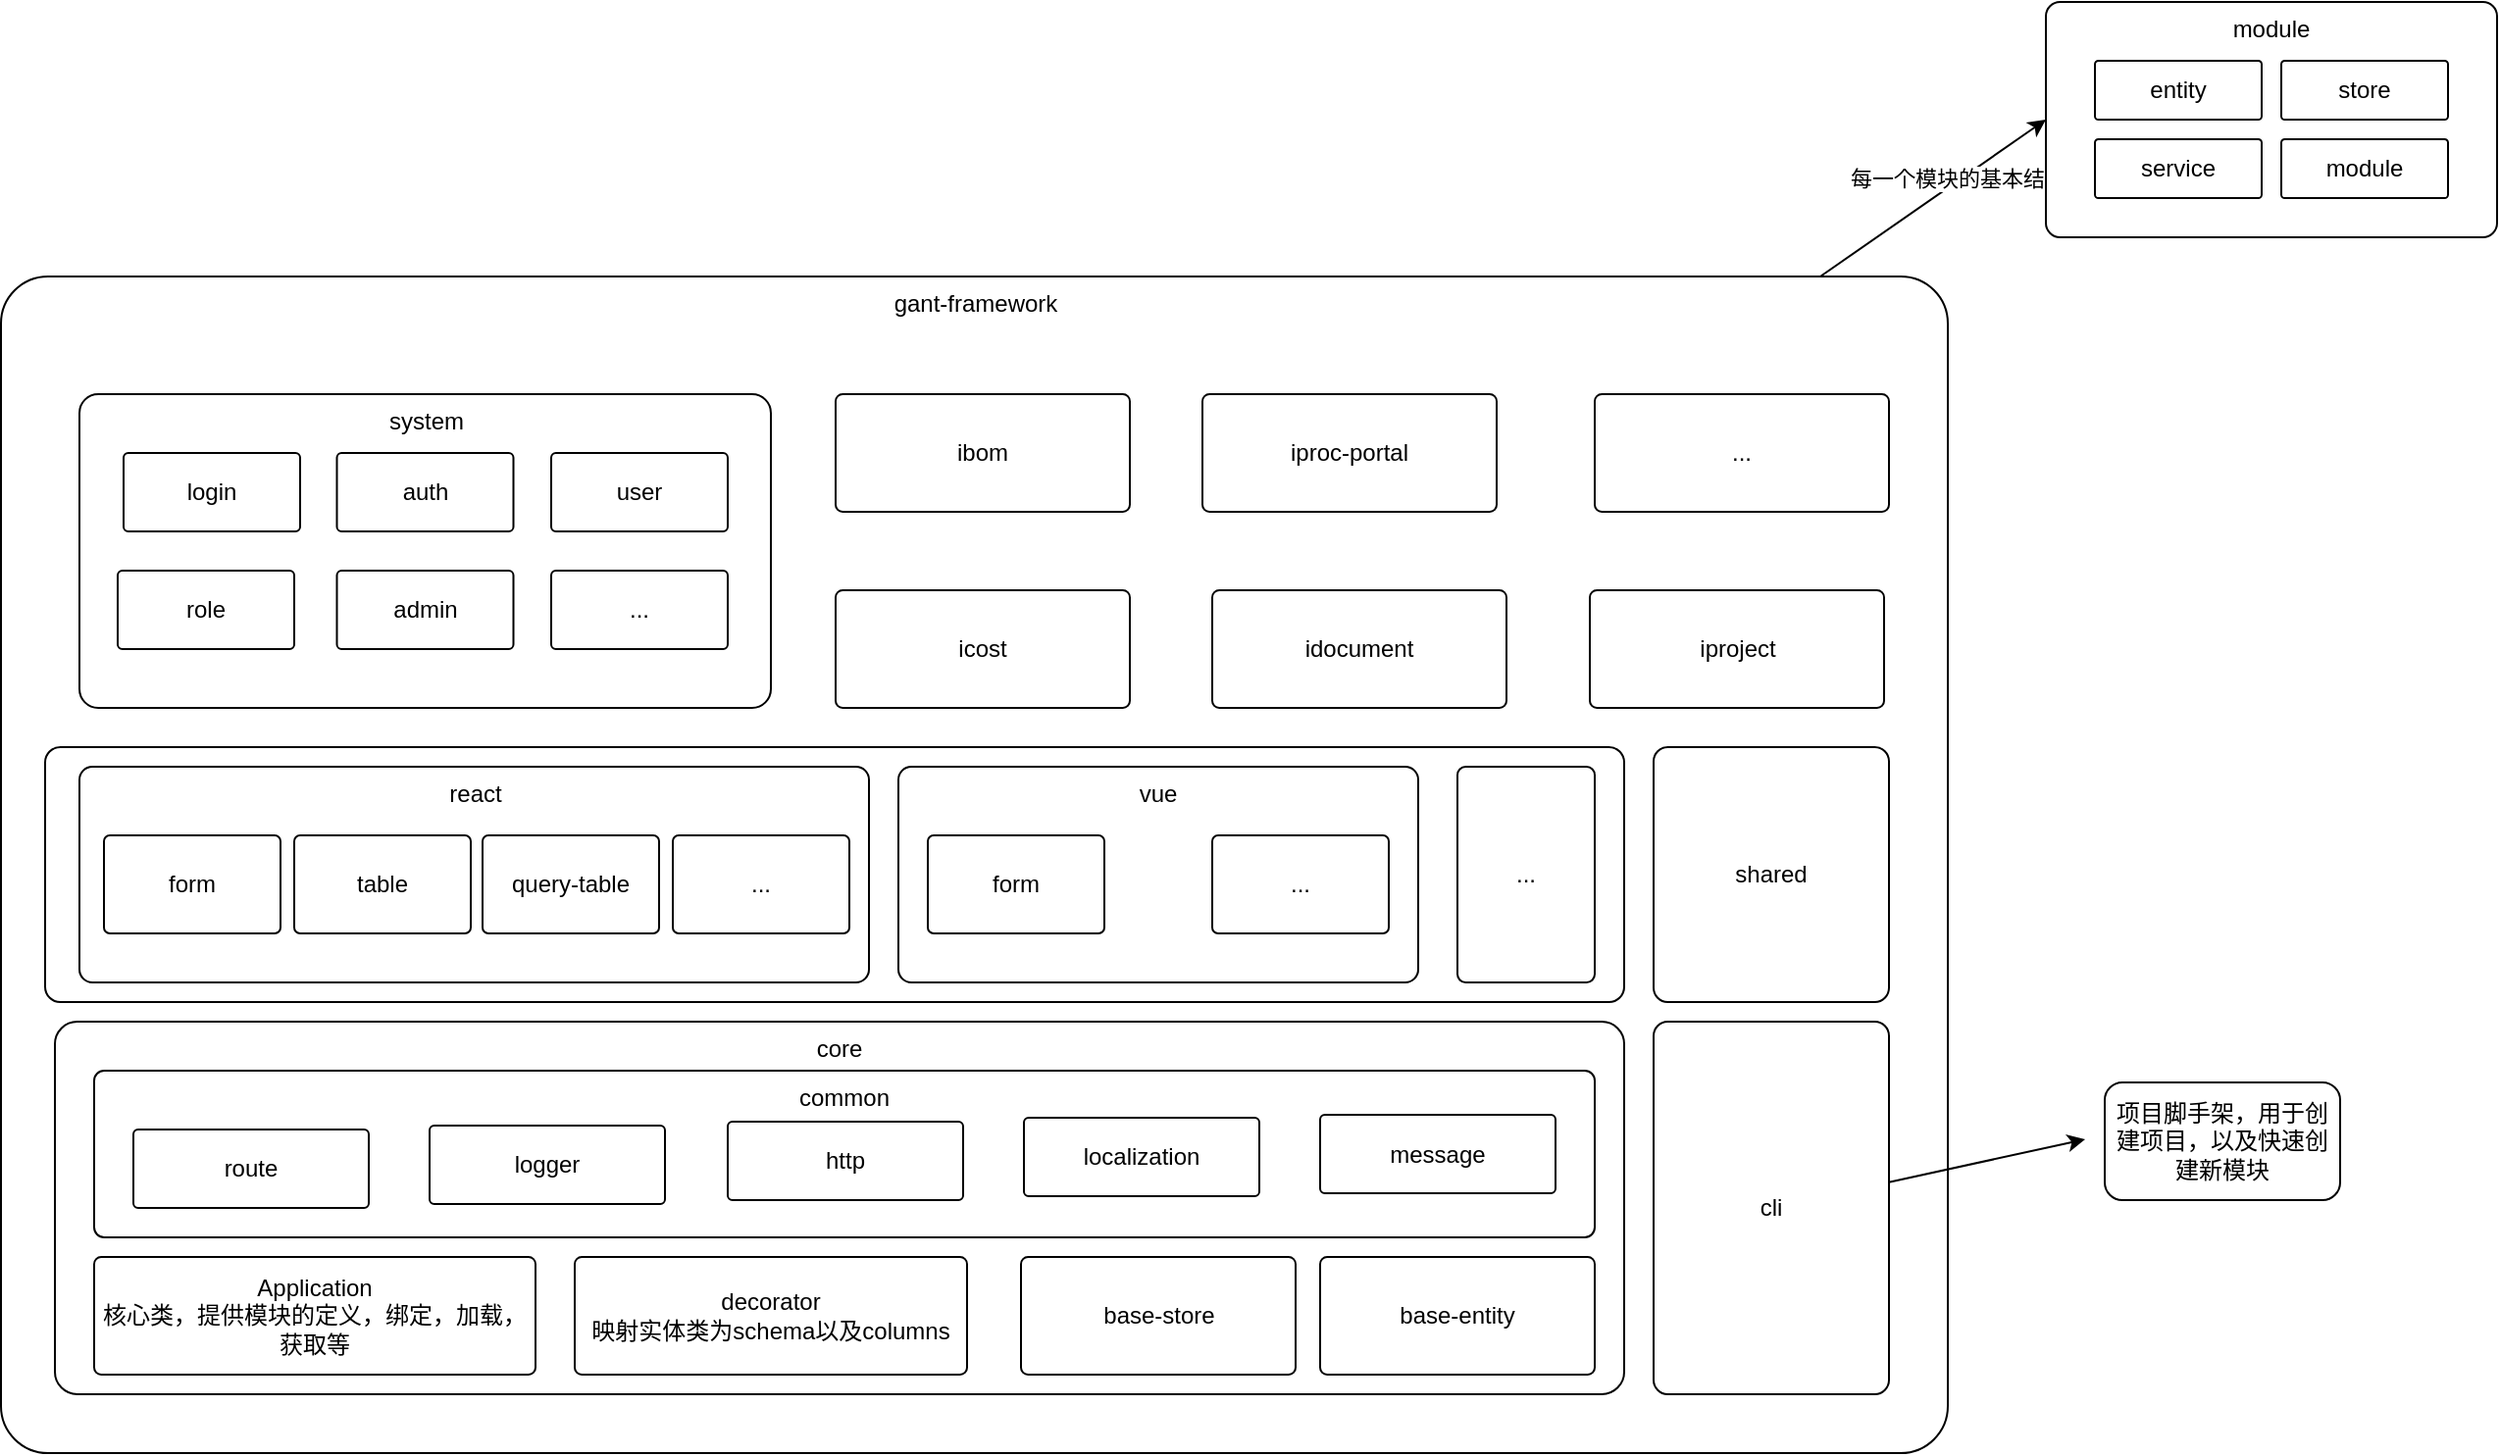 <mxfile version="22.0.8" type="github">
  <diagram id="kgpKYQtTHZ0yAKxKKP6v" name="Page-1">
    <mxGraphModel dx="2577" dy="2094" grid="1" gridSize="10" guides="1" tooltips="1" connect="1" arrows="1" fold="1" page="1" pageScale="1" pageWidth="850" pageHeight="1100" math="0" shadow="0">
      <root>
        <mxCell id="0" />
        <mxCell id="1" parent="0" />
        <mxCell id="YneX30xNPcTpUWR3u8-_-6" value="gant-framework" style="rounded=1;whiteSpace=wrap;html=1;glass=0;shadow=0;allowArrows=1;connectable=1;arcSize=4;verticalAlign=top;" vertex="1" parent="1">
          <mxGeometry x="-442.5" y="-830" width="992.5" height="600" as="geometry" />
        </mxCell>
        <mxCell id="YneX30xNPcTpUWR3u8-_-34" value="" style="rounded=1;whiteSpace=wrap;html=1;arcSize=6;" vertex="1" parent="1">
          <mxGeometry x="-420" y="-590" width="805" height="130" as="geometry" />
        </mxCell>
        <mxCell id="YneX30xNPcTpUWR3u8-_-7" value="core" style="rounded=1;whiteSpace=wrap;html=1;labelPosition=center;verticalLabelPosition=middle;align=center;verticalAlign=top;arcSize=6;" vertex="1" parent="1">
          <mxGeometry x="-415" y="-450" width="800" height="190" as="geometry" />
        </mxCell>
        <mxCell id="YneX30xNPcTpUWR3u8-_-8" value="react" style="rounded=1;whiteSpace=wrap;html=1;verticalAlign=top;arcSize=6;" vertex="1" parent="1">
          <mxGeometry x="-402.5" y="-580" width="402.5" height="110" as="geometry" />
        </mxCell>
        <mxCell id="YneX30xNPcTpUWR3u8-_-9" value="vue" style="rounded=1;whiteSpace=wrap;html=1;verticalAlign=top;arcSize=6;" vertex="1" parent="1">
          <mxGeometry x="15" y="-580" width="265" height="110" as="geometry" />
        </mxCell>
        <mxCell id="YneX30xNPcTpUWR3u8-_-10" value="system" style="rounded=1;whiteSpace=wrap;html=1;verticalAlign=top;arcSize=6;" vertex="1" parent="1">
          <mxGeometry x="-402.5" y="-770" width="352.5" height="160" as="geometry" />
        </mxCell>
        <mxCell id="YneX30xNPcTpUWR3u8-_-11" value="shared" style="rounded=1;whiteSpace=wrap;html=1;arcSize=6;" vertex="1" parent="1">
          <mxGeometry x="400" y="-590" width="120" height="130" as="geometry" />
        </mxCell>
        <mxCell id="YneX30xNPcTpUWR3u8-_-12" value="base-entity" style="rounded=1;whiteSpace=wrap;html=1;arcSize=6;" vertex="1" parent="1">
          <mxGeometry x="230" y="-330" width="140" height="60" as="geometry" />
        </mxCell>
        <mxCell id="YneX30xNPcTpUWR3u8-_-13" value="Application&lt;br&gt;核心类，提供模块的定义，绑定，加载，获取等" style="rounded=1;whiteSpace=wrap;html=1;arcSize=6;" vertex="1" parent="1">
          <mxGeometry x="-395" y="-330" width="225" height="60" as="geometry" />
        </mxCell>
        <mxCell id="YneX30xNPcTpUWR3u8-_-18" value="decorator&lt;br&gt;映射实体类为schema以及columns" style="rounded=1;whiteSpace=wrap;html=1;arcSize=6;" vertex="1" parent="1">
          <mxGeometry x="-150" y="-330" width="200" height="60" as="geometry" />
        </mxCell>
        <mxCell id="YneX30xNPcTpUWR3u8-_-20" value="base-store" style="rounded=1;whiteSpace=wrap;html=1;arcSize=6;" vertex="1" parent="1">
          <mxGeometry x="77.5" y="-330" width="140" height="60" as="geometry" />
        </mxCell>
        <mxCell id="YneX30xNPcTpUWR3u8-_-22" value="form" style="rounded=1;whiteSpace=wrap;html=1;arcSize=6;" vertex="1" parent="1">
          <mxGeometry x="-390" y="-545" width="90" height="50" as="geometry" />
        </mxCell>
        <mxCell id="YneX30xNPcTpUWR3u8-_-23" value="table" style="rounded=1;whiteSpace=wrap;html=1;arcSize=6;" vertex="1" parent="1">
          <mxGeometry x="-293" y="-545" width="90" height="50" as="geometry" />
        </mxCell>
        <mxCell id="YneX30xNPcTpUWR3u8-_-24" value="query-table" style="rounded=1;whiteSpace=wrap;html=1;arcSize=6;" vertex="1" parent="1">
          <mxGeometry x="-197" y="-545" width="90" height="50" as="geometry" />
        </mxCell>
        <mxCell id="YneX30xNPcTpUWR3u8-_-25" value="cli" style="rounded=1;whiteSpace=wrap;html=1;arcSize=6;" vertex="1" parent="1">
          <mxGeometry x="400" y="-450" width="120" height="190" as="geometry" />
        </mxCell>
        <mxCell id="YneX30xNPcTpUWR3u8-_-27" value="icost" style="rounded=1;whiteSpace=wrap;html=1;arcSize=6;" vertex="1" parent="1">
          <mxGeometry x="-17" y="-670" width="150" height="60" as="geometry" />
        </mxCell>
        <mxCell id="YneX30xNPcTpUWR3u8-_-28" value="idocument" style="rounded=1;whiteSpace=wrap;html=1;arcSize=6;" vertex="1" parent="1">
          <mxGeometry x="175" y="-670" width="150" height="60" as="geometry" />
        </mxCell>
        <mxCell id="YneX30xNPcTpUWR3u8-_-29" value="iproc-portal" style="rounded=1;whiteSpace=wrap;html=1;arcSize=6;" vertex="1" parent="1">
          <mxGeometry x="170" y="-770" width="150" height="60" as="geometry" />
        </mxCell>
        <mxCell id="YneX30xNPcTpUWR3u8-_-30" value="iproject" style="rounded=1;whiteSpace=wrap;html=1;arcSize=6;" vertex="1" parent="1">
          <mxGeometry x="367.5" y="-670" width="150" height="60" as="geometry" />
        </mxCell>
        <mxCell id="YneX30xNPcTpUWR3u8-_-31" value="ibom" style="rounded=1;whiteSpace=wrap;html=1;arcSize=6;" vertex="1" parent="1">
          <mxGeometry x="-17" y="-770" width="150" height="60" as="geometry" />
        </mxCell>
        <mxCell id="YneX30xNPcTpUWR3u8-_-32" value="..." style="rounded=1;whiteSpace=wrap;html=1;arcSize=6;" vertex="1" parent="1">
          <mxGeometry x="370" y="-770" width="150" height="60" as="geometry" />
        </mxCell>
        <mxCell id="YneX30xNPcTpUWR3u8-_-33" value="..." style="rounded=1;whiteSpace=wrap;html=1;verticalAlign=middle;arcSize=6;" vertex="1" parent="1">
          <mxGeometry x="300" y="-580" width="70" height="110" as="geometry" />
        </mxCell>
        <mxCell id="YneX30xNPcTpUWR3u8-_-35" value="..." style="rounded=1;whiteSpace=wrap;html=1;arcSize=6;" vertex="1" parent="1">
          <mxGeometry x="-100" y="-545" width="90" height="50" as="geometry" />
        </mxCell>
        <mxCell id="YneX30xNPcTpUWR3u8-_-36" value="..." style="rounded=1;whiteSpace=wrap;html=1;arcSize=6;" vertex="1" parent="1">
          <mxGeometry x="175" y="-545" width="90" height="50" as="geometry" />
        </mxCell>
        <mxCell id="YneX30xNPcTpUWR3u8-_-37" value="" style="endArrow=classic;html=1;rounded=0;entryX=0;entryY=0.5;entryDx=0;entryDy=0;arcSize=6;" edge="1" parent="1" source="YneX30xNPcTpUWR3u8-_-6" target="YneX30xNPcTpUWR3u8-_-1">
          <mxGeometry width="50" height="50" relative="1" as="geometry">
            <mxPoint x="-20" y="-690" as="sourcePoint" />
            <mxPoint x="30" y="-740" as="targetPoint" />
          </mxGeometry>
        </mxCell>
        <mxCell id="YneX30xNPcTpUWR3u8-_-38" value="每一个模块的基本结构" style="edgeLabel;html=1;align=center;verticalAlign=middle;resizable=0;points=[];arcSize=6;" vertex="1" connectable="0" parent="YneX30xNPcTpUWR3u8-_-37">
          <mxGeometry x="0.23" y="1" relative="1" as="geometry">
            <mxPoint as="offset" />
          </mxGeometry>
        </mxCell>
        <mxCell id="YneX30xNPcTpUWR3u8-_-41" value="login" style="rounded=1;whiteSpace=wrap;html=1;arcSize=6;" vertex="1" parent="1">
          <mxGeometry x="-380" y="-740" width="90" height="40" as="geometry" />
        </mxCell>
        <mxCell id="YneX30xNPcTpUWR3u8-_-42" value="auth" style="rounded=1;whiteSpace=wrap;html=1;arcSize=6;" vertex="1" parent="1">
          <mxGeometry x="-271.25" y="-740" width="90" height="40" as="geometry" />
        </mxCell>
        <mxCell id="YneX30xNPcTpUWR3u8-_-43" value="user" style="rounded=1;whiteSpace=wrap;html=1;arcSize=6;" vertex="1" parent="1">
          <mxGeometry x="-162" y="-740" width="90" height="40" as="geometry" />
        </mxCell>
        <mxCell id="YneX30xNPcTpUWR3u8-_-45" value="role" style="rounded=1;whiteSpace=wrap;html=1;arcSize=6;" vertex="1" parent="1">
          <mxGeometry x="-383" y="-680" width="90" height="40" as="geometry" />
        </mxCell>
        <mxCell id="YneX30xNPcTpUWR3u8-_-46" value="admin" style="rounded=1;whiteSpace=wrap;html=1;arcSize=6;" vertex="1" parent="1">
          <mxGeometry x="-271.25" y="-680" width="90" height="40" as="geometry" />
        </mxCell>
        <mxCell id="YneX30xNPcTpUWR3u8-_-47" value="common" style="rounded=1;whiteSpace=wrap;html=1;arcSize=6;verticalAlign=top;" vertex="1" parent="1">
          <mxGeometry x="-395" y="-425" width="765" height="85" as="geometry" />
        </mxCell>
        <mxCell id="YneX30xNPcTpUWR3u8-_-14" value="route" style="rounded=1;whiteSpace=wrap;html=1;arcSize=6;" vertex="1" parent="1">
          <mxGeometry x="-375" y="-395" width="120" height="40" as="geometry" />
        </mxCell>
        <mxCell id="YneX30xNPcTpUWR3u8-_-16" value="http" style="rounded=1;whiteSpace=wrap;html=1;arcSize=6;" vertex="1" parent="1">
          <mxGeometry x="-72" y="-399" width="120" height="40" as="geometry" />
        </mxCell>
        <mxCell id="YneX30xNPcTpUWR3u8-_-17" value="localization" style="rounded=1;whiteSpace=wrap;html=1;arcSize=6;" vertex="1" parent="1">
          <mxGeometry x="79" y="-401" width="120" height="40" as="geometry" />
        </mxCell>
        <mxCell id="YneX30xNPcTpUWR3u8-_-19" value="logger" style="rounded=1;whiteSpace=wrap;html=1;arcSize=6;" vertex="1" parent="1">
          <mxGeometry x="-224" y="-397" width="120" height="40" as="geometry" />
        </mxCell>
        <mxCell id="YneX30xNPcTpUWR3u8-_-50" value="message" style="rounded=1;whiteSpace=wrap;html=1;arcSize=6;" vertex="1" parent="1">
          <mxGeometry x="230" y="-402.5" width="120" height="40" as="geometry" />
        </mxCell>
        <mxCell id="YneX30xNPcTpUWR3u8-_-51" value="form" style="rounded=1;whiteSpace=wrap;html=1;arcSize=6;" vertex="1" parent="1">
          <mxGeometry x="30" y="-545" width="90" height="50" as="geometry" />
        </mxCell>
        <mxCell id="YneX30xNPcTpUWR3u8-_-52" value="..." style="rounded=1;whiteSpace=wrap;html=1;arcSize=6;" vertex="1" parent="1">
          <mxGeometry x="-162" y="-680" width="90" height="40" as="geometry" />
        </mxCell>
        <mxCell id="YneX30xNPcTpUWR3u8-_-53" value="" style="group" vertex="1" connectable="0" parent="1">
          <mxGeometry x="600" y="-970" width="230" height="120" as="geometry" />
        </mxCell>
        <mxCell id="YneX30xNPcTpUWR3u8-_-54" value="" style="group" vertex="1" connectable="0" parent="YneX30xNPcTpUWR3u8-_-53">
          <mxGeometry width="230" height="120" as="geometry" />
        </mxCell>
        <mxCell id="YneX30xNPcTpUWR3u8-_-1" value="module" style="rounded=1;whiteSpace=wrap;html=1;align=center;labelPosition=center;verticalLabelPosition=middle;verticalAlign=top;movable=1;resizable=1;rotatable=1;deletable=1;editable=1;locked=0;connectable=1;arcSize=6;" vertex="1" parent="YneX30xNPcTpUWR3u8-_-54">
          <mxGeometry width="230" height="120" as="geometry" />
        </mxCell>
        <mxCell id="YneX30xNPcTpUWR3u8-_-2" value="entity" style="rounded=1;whiteSpace=wrap;html=1;movable=1;resizable=1;rotatable=1;deletable=1;editable=1;locked=0;connectable=1;arcSize=6;" vertex="1" parent="YneX30xNPcTpUWR3u8-_-54">
          <mxGeometry x="25" y="30" width="85" height="30" as="geometry" />
        </mxCell>
        <mxCell id="YneX30xNPcTpUWR3u8-_-3" value="store" style="rounded=1;whiteSpace=wrap;html=1;movable=1;resizable=1;rotatable=1;deletable=1;editable=1;locked=0;connectable=1;arcSize=6;" vertex="1" parent="YneX30xNPcTpUWR3u8-_-54">
          <mxGeometry x="120" y="30" width="85" height="30" as="geometry" />
        </mxCell>
        <mxCell id="YneX30xNPcTpUWR3u8-_-4" value="service" style="rounded=1;whiteSpace=wrap;html=1;movable=1;resizable=1;rotatable=1;deletable=1;editable=1;locked=0;connectable=1;arcSize=6;" vertex="1" parent="YneX30xNPcTpUWR3u8-_-54">
          <mxGeometry x="25" y="70" width="85" height="30" as="geometry" />
        </mxCell>
        <mxCell id="YneX30xNPcTpUWR3u8-_-5" value="module" style="rounded=1;whiteSpace=wrap;html=1;movable=1;resizable=1;rotatable=1;deletable=1;editable=1;locked=0;connectable=1;arcSize=6;" vertex="1" parent="YneX30xNPcTpUWR3u8-_-54">
          <mxGeometry x="120" y="70" width="85" height="30" as="geometry" />
        </mxCell>
        <mxCell id="YneX30xNPcTpUWR3u8-_-55" value="" style="endArrow=classic;html=1;rounded=0;" edge="1" parent="1" source="YneX30xNPcTpUWR3u8-_-25">
          <mxGeometry width="50" height="50" relative="1" as="geometry">
            <mxPoint x="117" y="-530" as="sourcePoint" />
            <mxPoint x="620" y="-390" as="targetPoint" />
          </mxGeometry>
        </mxCell>
        <mxCell id="YneX30xNPcTpUWR3u8-_-56" value="&lt;p id=&quot;20231108100705-vz7s2ok&quot;&gt;项目脚手架，用于创建项目，以及快速创建新模块&lt;/p&gt;" style="rounded=1;whiteSpace=wrap;html=1;" vertex="1" parent="1">
          <mxGeometry x="630" y="-419" width="120" height="60" as="geometry" />
        </mxCell>
      </root>
    </mxGraphModel>
  </diagram>
</mxfile>
